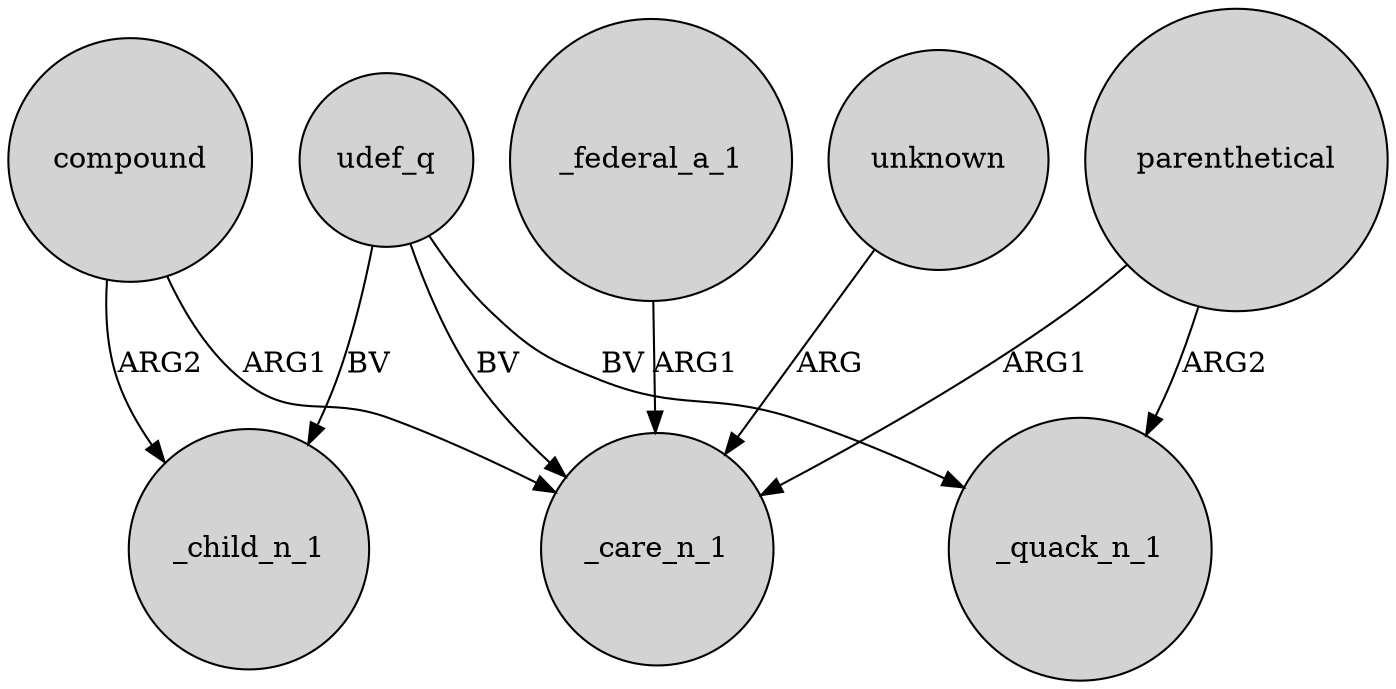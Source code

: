 digraph {
	node [shape=circle style=filled]
	unknown -> _care_n_1 [label=ARG]
	compound -> _care_n_1 [label=ARG1]
	udef_q -> _quack_n_1 [label=BV]
	compound -> _child_n_1 [label=ARG2]
	udef_q -> _child_n_1 [label=BV]
	parenthetical -> _care_n_1 [label=ARG1]
	parenthetical -> _quack_n_1 [label=ARG2]
	_federal_a_1 -> _care_n_1 [label=ARG1]
	udef_q -> _care_n_1 [label=BV]
}
